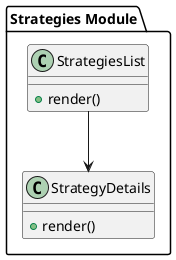 @startuml

package "Strategies Module" as strategies {
    class StrategiesList {
        +render()
    }

    class StrategyDetails {
        +render()
    }

    ' Dependencies
    StrategiesList --> StrategyDetails
}

@enduml 